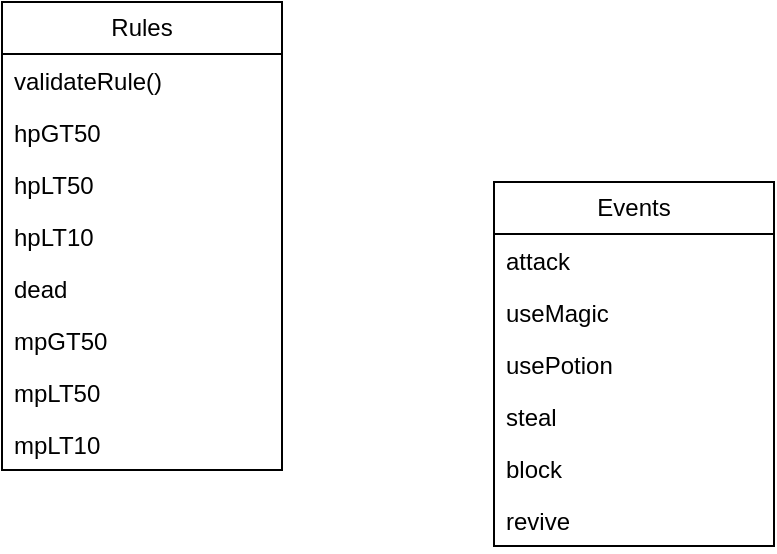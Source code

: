 <mxfile version="22.1.7" type="device" pages="2">
  <diagram name="Sida-1" id="kAPvXO_AY1bPkGVRG1zq">
    <mxGraphModel dx="1505" dy="946" grid="1" gridSize="10" guides="1" tooltips="1" connect="1" arrows="1" fold="1" page="1" pageScale="1" pageWidth="827" pageHeight="1169" math="0" shadow="0">
      <root>
        <mxCell id="0" />
        <mxCell id="1" parent="0" />
        <mxCell id="E7-1A3g9gmdfkYNKsePW-1" value="Rules" style="swimlane;fontStyle=0;childLayout=stackLayout;horizontal=1;startSize=26;fillColor=none;horizontalStack=0;resizeParent=1;resizeParentMax=0;resizeLast=0;collapsible=1;marginBottom=0;whiteSpace=wrap;html=1;" parent="1" vertex="1">
          <mxGeometry x="274" y="30" width="140" height="234" as="geometry" />
        </mxCell>
        <mxCell id="E7-1A3g9gmdfkYNKsePW-2" value="validateRule()" style="text;strokeColor=none;fillColor=none;align=left;verticalAlign=top;spacingLeft=4;spacingRight=4;overflow=hidden;rotatable=0;points=[[0,0.5],[1,0.5]];portConstraint=eastwest;whiteSpace=wrap;html=1;" parent="E7-1A3g9gmdfkYNKsePW-1" vertex="1">
          <mxGeometry y="26" width="140" height="26" as="geometry" />
        </mxCell>
        <mxCell id="E7-1A3g9gmdfkYNKsePW-4" value="hpGT50" style="text;strokeColor=none;fillColor=none;align=left;verticalAlign=top;spacingLeft=4;spacingRight=4;overflow=hidden;rotatable=0;points=[[0,0.5],[1,0.5]];portConstraint=eastwest;whiteSpace=wrap;html=1;" parent="E7-1A3g9gmdfkYNKsePW-1" vertex="1">
          <mxGeometry y="52" width="140" height="26" as="geometry" />
        </mxCell>
        <mxCell id="E7-1A3g9gmdfkYNKsePW-9" value="hpLT50" style="text;strokeColor=none;fillColor=none;align=left;verticalAlign=top;spacingLeft=4;spacingRight=4;overflow=hidden;rotatable=0;points=[[0,0.5],[1,0.5]];portConstraint=eastwest;whiteSpace=wrap;html=1;" parent="E7-1A3g9gmdfkYNKsePW-1" vertex="1">
          <mxGeometry y="78" width="140" height="26" as="geometry" />
        </mxCell>
        <mxCell id="E7-1A3g9gmdfkYNKsePW-10" value="hpLT10" style="text;strokeColor=none;fillColor=none;align=left;verticalAlign=top;spacingLeft=4;spacingRight=4;overflow=hidden;rotatable=0;points=[[0,0.5],[1,0.5]];portConstraint=eastwest;whiteSpace=wrap;html=1;" parent="E7-1A3g9gmdfkYNKsePW-1" vertex="1">
          <mxGeometry y="104" width="140" height="26" as="geometry" />
        </mxCell>
        <mxCell id="E7-1A3g9gmdfkYNKsePW-11" value="dead" style="text;strokeColor=none;fillColor=none;align=left;verticalAlign=top;spacingLeft=4;spacingRight=4;overflow=hidden;rotatable=0;points=[[0,0.5],[1,0.5]];portConstraint=eastwest;whiteSpace=wrap;html=1;" parent="E7-1A3g9gmdfkYNKsePW-1" vertex="1">
          <mxGeometry y="130" width="140" height="26" as="geometry" />
        </mxCell>
        <mxCell id="E7-1A3g9gmdfkYNKsePW-12" value="mpGT50" style="text;strokeColor=none;fillColor=none;align=left;verticalAlign=top;spacingLeft=4;spacingRight=4;overflow=hidden;rotatable=0;points=[[0,0.5],[1,0.5]];portConstraint=eastwest;whiteSpace=wrap;html=1;" parent="E7-1A3g9gmdfkYNKsePW-1" vertex="1">
          <mxGeometry y="156" width="140" height="26" as="geometry" />
        </mxCell>
        <mxCell id="E7-1A3g9gmdfkYNKsePW-13" value="mpLT50" style="text;strokeColor=none;fillColor=none;align=left;verticalAlign=top;spacingLeft=4;spacingRight=4;overflow=hidden;rotatable=0;points=[[0,0.5],[1,0.5]];portConstraint=eastwest;whiteSpace=wrap;html=1;" parent="E7-1A3g9gmdfkYNKsePW-1" vertex="1">
          <mxGeometry y="182" width="140" height="26" as="geometry" />
        </mxCell>
        <mxCell id="E7-1A3g9gmdfkYNKsePW-14" value="mpLT10" style="text;strokeColor=none;fillColor=none;align=left;verticalAlign=top;spacingLeft=4;spacingRight=4;overflow=hidden;rotatable=0;points=[[0,0.5],[1,0.5]];portConstraint=eastwest;whiteSpace=wrap;html=1;" parent="E7-1A3g9gmdfkYNKsePW-1" vertex="1">
          <mxGeometry y="208" width="140" height="26" as="geometry" />
        </mxCell>
        <mxCell id="E7-1A3g9gmdfkYNKsePW-5" value="Events" style="swimlane;fontStyle=0;childLayout=stackLayout;horizontal=1;startSize=26;fillColor=none;horizontalStack=0;resizeParent=1;resizeParentMax=0;resizeLast=0;collapsible=1;marginBottom=0;whiteSpace=wrap;html=1;" parent="1" vertex="1">
          <mxGeometry x="520" y="120" width="140" height="182" as="geometry" />
        </mxCell>
        <mxCell id="E7-1A3g9gmdfkYNKsePW-6" value="attack" style="text;strokeColor=none;fillColor=none;align=left;verticalAlign=top;spacingLeft=4;spacingRight=4;overflow=hidden;rotatable=0;points=[[0,0.5],[1,0.5]];portConstraint=eastwest;whiteSpace=wrap;html=1;" parent="E7-1A3g9gmdfkYNKsePW-5" vertex="1">
          <mxGeometry y="26" width="140" height="26" as="geometry" />
        </mxCell>
        <mxCell id="E7-1A3g9gmdfkYNKsePW-7" value="useMagic" style="text;strokeColor=none;fillColor=none;align=left;verticalAlign=top;spacingLeft=4;spacingRight=4;overflow=hidden;rotatable=0;points=[[0,0.5],[1,0.5]];portConstraint=eastwest;whiteSpace=wrap;html=1;" parent="E7-1A3g9gmdfkYNKsePW-5" vertex="1">
          <mxGeometry y="52" width="140" height="26" as="geometry" />
        </mxCell>
        <mxCell id="E7-1A3g9gmdfkYNKsePW-8" value="usePotion" style="text;strokeColor=none;fillColor=none;align=left;verticalAlign=top;spacingLeft=4;spacingRight=4;overflow=hidden;rotatable=0;points=[[0,0.5],[1,0.5]];portConstraint=eastwest;whiteSpace=wrap;html=1;" parent="E7-1A3g9gmdfkYNKsePW-5" vertex="1">
          <mxGeometry y="78" width="140" height="26" as="geometry" />
        </mxCell>
        <mxCell id="E7-1A3g9gmdfkYNKsePW-15" value="steal" style="text;strokeColor=none;fillColor=none;align=left;verticalAlign=top;spacingLeft=4;spacingRight=4;overflow=hidden;rotatable=0;points=[[0,0.5],[1,0.5]];portConstraint=eastwest;whiteSpace=wrap;html=1;" parent="E7-1A3g9gmdfkYNKsePW-5" vertex="1">
          <mxGeometry y="104" width="140" height="26" as="geometry" />
        </mxCell>
        <mxCell id="E7-1A3g9gmdfkYNKsePW-16" value="block" style="text;strokeColor=none;fillColor=none;align=left;verticalAlign=top;spacingLeft=4;spacingRight=4;overflow=hidden;rotatable=0;points=[[0,0.5],[1,0.5]];portConstraint=eastwest;whiteSpace=wrap;html=1;" parent="E7-1A3g9gmdfkYNKsePW-5" vertex="1">
          <mxGeometry y="130" width="140" height="26" as="geometry" />
        </mxCell>
        <mxCell id="E7-1A3g9gmdfkYNKsePW-17" value="revive" style="text;strokeColor=none;fillColor=none;align=left;verticalAlign=top;spacingLeft=4;spacingRight=4;overflow=hidden;rotatable=0;points=[[0,0.5],[1,0.5]];portConstraint=eastwest;whiteSpace=wrap;html=1;" parent="E7-1A3g9gmdfkYNKsePW-5" vertex="1">
          <mxGeometry y="156" width="140" height="26" as="geometry" />
        </mxCell>
      </root>
    </mxGraphModel>
  </diagram>
  <diagram id="BjkYMlYI5GC3GK6iylDh" name="Sida-2">
    <mxGraphModel dx="1505" dy="946" grid="1" gridSize="10" guides="1" tooltips="1" connect="1" arrows="1" fold="1" page="1" pageScale="1" pageWidth="827" pageHeight="1169" math="0" shadow="0">
      <root>
        <mxCell id="0" />
        <mxCell id="1" parent="0" />
        <mxCell id="FPVJshhDnTD2BfN1_8q9-1" value="King aaa" style="shape=umlActor;verticalLabelPosition=bottom;verticalAlign=top;html=1;outlineConnect=0;" vertex="1" parent="1">
          <mxGeometry x="200" y="130" width="30" height="60" as="geometry" />
        </mxCell>
        <mxCell id="FPVJshhDnTD2BfN1_8q9-4" value="Prince bbb" style="shape=umlActor;verticalLabelPosition=bottom;verticalAlign=top;html=1;outlineConnect=0;" vertex="1" parent="1">
          <mxGeometry x="415" y="300" width="30" height="60" as="geometry" />
        </mxCell>
        <mxCell id="FPVJshhDnTD2BfN1_8q9-5" value="Goblin king" style="shape=umlActor;verticalLabelPosition=bottom;verticalAlign=top;html=1;outlineConnect=0;" vertex="1" parent="1">
          <mxGeometry x="710" y="180" width="30" height="60" as="geometry" />
        </mxCell>
        <mxCell id="FPVJshhDnTD2BfN1_8q9-6" value="" style="verticalLabelPosition=bottom;verticalAlign=top;html=1;shape=mxgraph.flowchart.on-page_reference;" vertex="1" parent="1">
          <mxGeometry x="185" y="220" width="60" height="60" as="geometry" />
        </mxCell>
        <mxCell id="FPVJshhDnTD2BfN1_8q9-7" value="" style="endArrow=classic;html=1;rounded=0;exitX=0.5;exitY=1;exitDx=0;exitDy=0;exitPerimeter=0;" edge="1" parent="1" source="FPVJshhDnTD2BfN1_8q9-6" target="FPVJshhDnTD2BfN1_8q9-8">
          <mxGeometry width="50" height="50" relative="1" as="geometry">
            <mxPoint x="90" y="590" as="sourcePoint" />
            <mxPoint x="140" y="540" as="targetPoint" />
          </mxGeometry>
        </mxCell>
        <mxCell id="FPVJshhDnTD2BfN1_8q9-8" value="" style="strokeWidth=1;html=1;shape=mxgraph.flowchart.decision;whiteSpace=wrap;" vertex="1" parent="1">
          <mxGeometry x="165" y="400" width="100" height="100" as="geometry" />
        </mxCell>
        <mxCell id="FPVJshhDnTD2BfN1_8q9-9" value="" style="endArrow=classic;html=1;rounded=0;exitX=1;exitY=0.5;exitDx=0;exitDy=0;exitPerimeter=0;entryX=0;entryY=0.5;entryDx=0;entryDy=0;" edge="1" parent="1" source="FPVJshhDnTD2BfN1_8q9-8" target="FPVJshhDnTD2BfN1_8q9-10">
          <mxGeometry width="50" height="50" relative="1" as="geometry">
            <mxPoint x="190" y="750" as="sourcePoint" />
            <mxPoint x="240" y="700" as="targetPoint" />
          </mxGeometry>
        </mxCell>
        <mxCell id="FPVJshhDnTD2BfN1_8q9-10" value="Castle" style="rounded=1;whiteSpace=wrap;html=1;absoluteArcSize=1;arcSize=14;strokeWidth=1;fillColor=#f5f5f5;fontColor=#333333;strokeColor=#666666;" vertex="1" parent="1">
          <mxGeometry x="380" y="400" width="100" height="100" as="geometry" />
        </mxCell>
        <mxCell id="FPVJshhDnTD2BfN1_8q9-11" value="" style="endArrow=classic;html=1;rounded=0;exitX=0.5;exitY=1;exitDx=0;exitDy=0;exitPerimeter=0;entryX=0.5;entryY=0;entryDx=0;entryDy=0;" edge="1" parent="1" source="FPVJshhDnTD2BfN1_8q9-8" target="FPVJshhDnTD2BfN1_8q9-13">
          <mxGeometry width="50" height="50" relative="1" as="geometry">
            <mxPoint x="320" y="930" as="sourcePoint" />
            <mxPoint x="370" y="880" as="targetPoint" />
          </mxGeometry>
        </mxCell>
        <mxCell id="FPVJshhDnTD2BfN1_8q9-13" value="" style="rounded=1;whiteSpace=wrap;html=1;absoluteArcSize=1;arcSize=14;strokeWidth=1;" vertex="1" parent="1">
          <mxGeometry x="165" y="620" width="100" height="100" as="geometry" />
        </mxCell>
        <mxCell id="FPVJshhDnTD2BfN1_8q9-14" value="Old witch" style="shape=umlActor;verticalLabelPosition=bottom;verticalAlign=top;html=1;outlineConnect=0;" vertex="1" parent="1">
          <mxGeometry x="875" y="310" width="30" height="60" as="geometry" />
        </mxCell>
        <mxCell id="FPVJshhDnTD2BfN1_8q9-17" value="" style="strokeWidth=1;html=1;shape=mxgraph.flowchart.decision;whiteSpace=wrap;" vertex="1" parent="1">
          <mxGeometry x="610" y="400" width="100" height="100" as="geometry" />
        </mxCell>
        <mxCell id="FPVJshhDnTD2BfN1_8q9-18" value="" style="rounded=1;whiteSpace=wrap;html=1;absoluteArcSize=1;arcSize=14;strokeWidth=1;" vertex="1" parent="1">
          <mxGeometry x="610" y="620" width="100" height="100" as="geometry" />
        </mxCell>
        <mxCell id="FPVJshhDnTD2BfN1_8q9-19" value="" style="endArrow=classic;html=1;rounded=0;exitX=1;exitY=0.5;exitDx=0;exitDy=0;entryX=0;entryY=0.5;entryDx=0;entryDy=0;entryPerimeter=0;" edge="1" parent="1" source="FPVJshhDnTD2BfN1_8q9-10" target="FPVJshhDnTD2BfN1_8q9-17">
          <mxGeometry width="50" height="50" relative="1" as="geometry">
            <mxPoint x="380" y="830" as="sourcePoint" />
            <mxPoint x="630" y="470" as="targetPoint" />
          </mxGeometry>
        </mxCell>
        <mxCell id="FPVJshhDnTD2BfN1_8q9-20" value="Old forest" style="rounded=1;whiteSpace=wrap;html=1;absoluteArcSize=1;arcSize=14;strokeWidth=1;fillColor=#d5e8d4;strokeColor=#82b366;" vertex="1" parent="1">
          <mxGeometry x="840" y="400" width="100" height="100" as="geometry" />
        </mxCell>
        <mxCell id="FPVJshhDnTD2BfN1_8q9-21" value="" style="endArrow=classic;html=1;rounded=0;exitX=1;exitY=0.5;exitDx=0;exitDy=0;exitPerimeter=0;entryX=0;entryY=0.5;entryDx=0;entryDy=0;" edge="1" parent="1" source="FPVJshhDnTD2BfN1_8q9-17" target="FPVJshhDnTD2BfN1_8q9-20">
          <mxGeometry width="50" height="50" relative="1" as="geometry">
            <mxPoint x="850" y="700" as="sourcePoint" />
            <mxPoint x="900" y="650" as="targetPoint" />
          </mxGeometry>
        </mxCell>
        <mxCell id="FPVJshhDnTD2BfN1_8q9-22" value="" style="endArrow=classic;html=1;rounded=0;exitX=0.5;exitY=1;exitDx=0;exitDy=0;exitPerimeter=0;entryX=0.5;entryY=0;entryDx=0;entryDy=0;" edge="1" parent="1" source="FPVJshhDnTD2BfN1_8q9-17" target="FPVJshhDnTD2BfN1_8q9-18">
          <mxGeometry width="50" height="50" relative="1" as="geometry">
            <mxPoint x="880" y="720" as="sourcePoint" />
            <mxPoint x="930" y="670" as="targetPoint" />
          </mxGeometry>
        </mxCell>
        <mxCell id="FPVJshhDnTD2BfN1_8q9-23" value="The Warlock" style="shape=umlActor;verticalLabelPosition=bottom;verticalAlign=top;html=1;outlineConnect=0;" vertex="1" parent="1">
          <mxGeometry x="1115" y="310" width="30" height="60" as="geometry" />
        </mxCell>
        <mxCell id="FPVJshhDnTD2BfN1_8q9-24" value="Hylia" style="rounded=1;whiteSpace=wrap;html=1;absoluteArcSize=1;arcSize=14;strokeWidth=1;fillColor=#dae8fc;strokeColor=#6c8ebf;" vertex="1" parent="1">
          <mxGeometry x="1080" y="400" width="100" height="100" as="geometry" />
        </mxCell>
        <mxCell id="FPVJshhDnTD2BfN1_8q9-25" value="" style="endArrow=classic;html=1;rounded=0;exitX=1;exitY=0.5;exitDx=0;exitDy=0;entryX=0;entryY=0.5;entryDx=0;entryDy=0;" edge="1" parent="1" source="FPVJshhDnTD2BfN1_8q9-20" target="FPVJshhDnTD2BfN1_8q9-24">
          <mxGeometry width="50" height="50" relative="1" as="geometry">
            <mxPoint x="1070" y="710" as="sourcePoint" />
            <mxPoint x="1120" y="660" as="targetPoint" />
          </mxGeometry>
        </mxCell>
      </root>
    </mxGraphModel>
  </diagram>
</mxfile>
